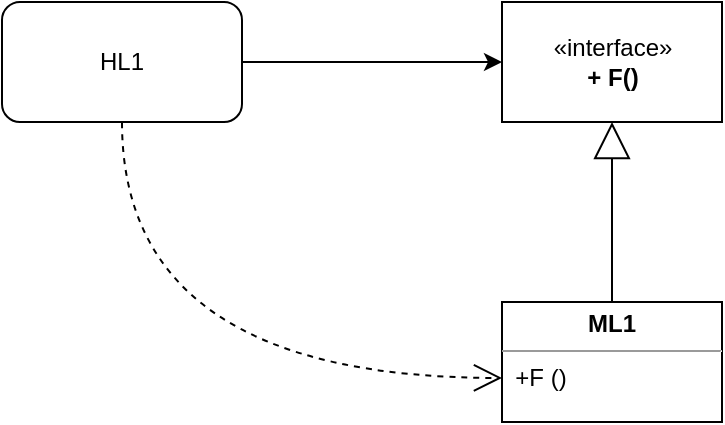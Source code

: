 <mxfile version="13.0.9" pages="8">
    <diagram id="6hGFLwfOUW9BJ-s0fimq" name="Ioc">
        <mxGraphModel dx="1113" dy="680" grid="1" gridSize="10" guides="1" tooltips="1" connect="1" arrows="1" fold="1" page="1" pageScale="1" pageWidth="827" pageHeight="1169" math="0" shadow="0">
            <root>
                <mxCell id="0"/>
                <mxCell id="1" parent="0"/>
                <mxCell id="7" style="edgeStyle=orthogonalEdgeStyle;rounded=0;orthogonalLoop=1;jettySize=auto;html=1;exitX=1;exitY=0.5;exitDx=0;exitDy=0;entryX=0;entryY=0.5;entryDx=0;entryDy=0;" parent="1" source="2" target="4" edge="1">
                    <mxGeometry relative="1" as="geometry"/>
                </mxCell>
                <mxCell id="2" value="HL1" style="rounded=1;whiteSpace=wrap;html=1;" parent="1" vertex="1">
                    <mxGeometry x="140" y="170" width="120" height="60" as="geometry"/>
                </mxCell>
                <mxCell id="4" value="«interface»&lt;br&gt;&lt;b&gt;+ F()&lt;/b&gt;" style="html=1;" parent="1" vertex="1">
                    <mxGeometry x="390" y="170" width="110" height="60" as="geometry"/>
                </mxCell>
                <mxCell id="6" value="&lt;p style=&quot;margin: 0px ; margin-top: 4px ; text-align: center&quot;&gt;&lt;b&gt;ML1&lt;/b&gt;&lt;/p&gt;&lt;hr size=&quot;1&quot;&gt;&lt;div style=&quot;height: 2px&quot;&gt;&amp;nbsp; +F ()&lt;/div&gt;&lt;div style=&quot;height: 2px&quot;&gt;&lt;br&gt;&lt;/div&gt;" style="verticalAlign=top;align=left;overflow=fill;fontSize=12;fontFamily=Helvetica;html=1;" parent="1" vertex="1">
                    <mxGeometry x="390" y="320" width="110" height="60" as="geometry"/>
                </mxCell>
                <mxCell id="9" value="&lt;br&gt;" style="endArrow=block;endSize=16;endFill=0;html=1;exitX=0.5;exitY=0;exitDx=0;exitDy=0;entryX=0.5;entryY=1;entryDx=0;entryDy=0;" parent="1" source="6" target="4" edge="1">
                    <mxGeometry width="160" relative="1" as="geometry">
                        <mxPoint x="440" y="370" as="sourcePoint"/>
                        <mxPoint x="600" y="370" as="targetPoint"/>
                    </mxGeometry>
                </mxCell>
                <mxCell id="11" value="&lt;br&gt;" style="endArrow=open;endSize=12;dashed=1;html=1;exitX=0.5;exitY=1;exitDx=0;exitDy=0;entryX=0;entryY=0.633;entryDx=0;entryDy=0;entryPerimeter=0;edgeStyle=orthogonalEdgeStyle;curved=1;" parent="1" source="2" target="6" edge="1">
                    <mxGeometry width="160" relative="1" as="geometry">
                        <mxPoint x="190" y="300" as="sourcePoint"/>
                        <mxPoint x="350" y="300" as="targetPoint"/>
                    </mxGeometry>
                </mxCell>
            </root>
        </mxGraphModel>
    </diagram>
    <diagram id="XlZbR-26w0sl2JYsu-Th" name="player">
        <mxGraphModel dx="1113" dy="680" grid="1" gridSize="10" guides="1" tooltips="1" connect="1" arrows="1" fold="1" page="1" pageScale="1" pageWidth="827" pageHeight="1169" math="0" shadow="0">
            <root>
                <mxCell id="Tekm3cs4Q2el1pSH9nlh-0"/>
                <mxCell id="Tekm3cs4Q2el1pSH9nlh-1" parent="Tekm3cs4Q2el1pSH9nlh-0"/>
                <mxCell id="Tekm3cs4Q2el1pSH9nlh-4" style="edgeStyle=orthogonalEdgeStyle;rounded=0;orthogonalLoop=1;jettySize=auto;html=1;exitX=1;exitY=0.5;exitDx=0;exitDy=0;entryX=0;entryY=0.5;entryDx=0;entryDy=0;" parent="Tekm3cs4Q2el1pSH9nlh-1" source="Tekm3cs4Q2el1pSH9nlh-2" target="Tekm3cs4Q2el1pSH9nlh-3" edge="1">
                    <mxGeometry relative="1" as="geometry"/>
                </mxCell>
                <mxCell id="Tekm3cs4Q2el1pSH9nlh-2" value="Player" style="rounded=1;whiteSpace=wrap;html=1;" parent="Tekm3cs4Q2el1pSH9nlh-1" vertex="1">
                    <mxGeometry x="100" y="130" width="120" height="60" as="geometry"/>
                </mxCell>
                <mxCell id="Tekm3cs4Q2el1pSH9nlh-3" value="RTeam" style="rounded=1;whiteSpace=wrap;html=1;" parent="Tekm3cs4Q2el1pSH9nlh-1" vertex="1">
                    <mxGeometry x="354" y="130" width="120" height="60" as="geometry"/>
                </mxCell>
                <mxCell id="Tekm3cs4Q2el1pSH9nlh-9" style="edgeStyle=orthogonalEdgeStyle;rounded=0;orthogonalLoop=1;jettySize=auto;html=1;exitX=1;exitY=0.5;exitDx=0;exitDy=0;entryX=0;entryY=0.5;entryDx=0;entryDy=0;" parent="Tekm3cs4Q2el1pSH9nlh-1" source="Tekm3cs4Q2el1pSH9nlh-5" target="Tekm3cs4Q2el1pSH9nlh-8" edge="1">
                    <mxGeometry relative="1" as="geometry"/>
                </mxCell>
                <mxCell id="Tekm3cs4Q2el1pSH9nlh-5" value="Player" style="rounded=1;whiteSpace=wrap;html=1;" parent="Tekm3cs4Q2el1pSH9nlh-1" vertex="1">
                    <mxGeometry x="100" y="310" width="120" height="60" as="geometry"/>
                </mxCell>
                <mxCell id="Tekm3cs4Q2el1pSH9nlh-8" value="&lt;p style=&quot;margin: 0px ; margin-top: 4px ; text-align: center&quot;&gt;&lt;b&gt;T&lt;/b&gt;&lt;b&gt;eamInfo&lt;/b&gt;&lt;/p&gt;&lt;hr size=&quot;1&quot;&gt;&lt;div style=&quot;height: 2px&quot;&gt;&lt;/div&gt;" style="verticalAlign=top;align=left;overflow=fill;fontSize=12;fontFamily=Helvetica;html=1;" parent="Tekm3cs4Q2el1pSH9nlh-1" vertex="1">
                    <mxGeometry x="344" y="310" width="140" height="60" as="geometry"/>
                </mxCell>
                <mxCell id="Tekm3cs4Q2el1pSH9nlh-11" value="Rocket" style="html=1;" parent="Tekm3cs4Q2el1pSH9nlh-1" vertex="1">
                    <mxGeometry x="270" y="450" width="110" height="50" as="geometry"/>
                </mxCell>
                <mxCell id="Tekm3cs4Q2el1pSH9nlh-12" value="Lakers" style="html=1;" parent="Tekm3cs4Q2el1pSH9nlh-1" vertex="1">
                    <mxGeometry x="450" y="450" width="110" height="50" as="geometry"/>
                </mxCell>
                <mxCell id="Tekm3cs4Q2el1pSH9nlh-13" value="Extends" style="endArrow=block;endSize=16;endFill=0;html=1;exitX=0.5;exitY=0;exitDx=0;exitDy=0;entryX=0.5;entryY=1;entryDx=0;entryDy=0;edgeStyle=orthogonalEdgeStyle;" parent="Tekm3cs4Q2el1pSH9nlh-1" source="Tekm3cs4Q2el1pSH9nlh-11" target="Tekm3cs4Q2el1pSH9nlh-8" edge="1">
                    <mxGeometry width="160" relative="1" as="geometry">
                        <mxPoint x="350" y="430" as="sourcePoint"/>
                        <mxPoint x="510" y="430" as="targetPoint"/>
                    </mxGeometry>
                </mxCell>
                <mxCell id="9OgDBNAvpKzc2n8tpitr-0" value="Extends" style="endArrow=block;endSize=16;endFill=0;html=1;exitX=0.5;exitY=0;exitDx=0;exitDy=0;entryX=0.5;entryY=1;entryDx=0;entryDy=0;edgeStyle=orthogonalEdgeStyle;" parent="Tekm3cs4Q2el1pSH9nlh-1" source="Tekm3cs4Q2el1pSH9nlh-12" target="Tekm3cs4Q2el1pSH9nlh-8" edge="1">
                    <mxGeometry width="160" relative="1" as="geometry">
                        <mxPoint x="230" y="590" as="sourcePoint"/>
                        <mxPoint x="390" y="590" as="targetPoint"/>
                    </mxGeometry>
                </mxCell>
            </root>
        </mxGraphModel>
    </diagram>
    <diagram id="jJBW3rMZyw9SdR8bWQaK" name="service">
        <mxGraphModel dx="1113" dy="680" grid="1" gridSize="10" guides="1" tooltips="1" connect="1" arrows="1" fold="1" page="1" pageScale="1" pageWidth="827" pageHeight="1169" math="0" shadow="0">
            <root>
                <mxCell id="RbjLE4WKcTHzCCK9BHCy-0"/>
                <mxCell id="RbjLE4WKcTHzCCK9BHCy-1" parent="RbjLE4WKcTHzCCK9BHCy-0"/>
                <mxCell id="wTTy54VgG1Qy07w-i0Gz-3" style="edgeStyle=orthogonalEdgeStyle;rounded=0;orthogonalLoop=1;jettySize=auto;html=1;exitX=1;exitY=0.5;exitDx=0;exitDy=0;entryX=0;entryY=0.5;entryDx=0;entryDy=0;" parent="RbjLE4WKcTHzCCK9BHCy-1" source="wTTy54VgG1Qy07w-i0Gz-0" target="wTTy54VgG1Qy07w-i0Gz-1" edge="1">
                    <mxGeometry relative="1" as="geometry"/>
                </mxCell>
                <mxCell id="wTTy54VgG1Qy07w-i0Gz-4" style="edgeStyle=orthogonalEdgeStyle;rounded=0;orthogonalLoop=1;jettySize=auto;html=1;exitX=1;exitY=0.5;exitDx=0;exitDy=0;entryX=0;entryY=0.5;entryDx=0;entryDy=0;" parent="RbjLE4WKcTHzCCK9BHCy-1" source="wTTy54VgG1Qy07w-i0Gz-0" target="wTTy54VgG1Qy07w-i0Gz-2" edge="1">
                    <mxGeometry relative="1" as="geometry"/>
                </mxCell>
                <mxCell id="wTTy54VgG1Qy07w-i0Gz-0" value="doSometing" style="html=1;" parent="RbjLE4WKcTHzCCK9BHCy-1" vertex="1">
                    <mxGeometry x="130" y="150" width="110" height="50" as="geometry"/>
                </mxCell>
                <mxCell id="wTTy54VgG1Qy07w-i0Gz-1" value="Router" style="html=1;" parent="RbjLE4WKcTHzCCK9BHCy-1" vertex="1">
                    <mxGeometry x="359" y="150" width="110" height="50" as="geometry"/>
                </mxCell>
                <mxCell id="wTTy54VgG1Qy07w-i0Gz-2" value="Services" style="html=1;" parent="RbjLE4WKcTHzCCK9BHCy-1" vertex="1">
                    <mxGeometry x="359" y="230" width="110" height="50" as="geometry"/>
                </mxCell>
            </root>
        </mxGraphModel>
    </diagram>
    <diagram id="qEEuM88O91CXtJJSBv6i" name="app">
        <mxGraphModel dx="1113" dy="680" grid="1" gridSize="10" guides="1" tooltips="1" connect="1" arrows="1" fold="1" page="1" pageScale="1" pageWidth="827" pageHeight="1169" math="0" shadow="0">
            <root>
                <mxCell id="S5njlU_6hBiRodCw6fiP-0"/>
                <mxCell id="S5njlU_6hBiRodCw6fiP-1" parent="S5njlU_6hBiRodCw6fiP-0"/>
                <mxCell id="S5njlU_6hBiRodCw6fiP-5" style="edgeStyle=orthogonalEdgeStyle;rounded=0;orthogonalLoop=1;jettySize=auto;html=1;exitX=1;exitY=0.5;exitDx=0;exitDy=0;entryX=0;entryY=0.5;entryDx=0;entryDy=0;" parent="S5njlU_6hBiRodCw6fiP-1" source="S5njlU_6hBiRodCw6fiP-2" target="S5njlU_6hBiRodCw6fiP-3" edge="1">
                    <mxGeometry relative="1" as="geometry"/>
                </mxCell>
                <mxCell id="S5njlU_6hBiRodCw6fiP-6" style="edgeStyle=orthogonalEdgeStyle;rounded=0;orthogonalLoop=1;jettySize=auto;html=1;exitX=1;exitY=0.5;exitDx=0;exitDy=0;entryX=0;entryY=0.5;entryDx=0;entryDy=0;" parent="S5njlU_6hBiRodCw6fiP-1" source="S5njlU_6hBiRodCw6fiP-2" target="S5njlU_6hBiRodCw6fiP-4" edge="1">
                    <mxGeometry relative="1" as="geometry"/>
                </mxCell>
                <mxCell id="S5njlU_6hBiRodCw6fiP-2" value="App" style="html=1;" parent="S5njlU_6hBiRodCw6fiP-1" vertex="1">
                    <mxGeometry x="150" y="150" width="110" height="50" as="geometry"/>
                </mxCell>
                <mxCell id="S5njlU_6hBiRodCw6fiP-3" value="Router" style="html=1;" parent="S5njlU_6hBiRodCw6fiP-1" vertex="1">
                    <mxGeometry x="359" y="150" width="110" height="50" as="geometry"/>
                </mxCell>
                <mxCell id="S5njlU_6hBiRodCw6fiP-4" value="Track" style="html=1;" parent="S5njlU_6hBiRodCw6fiP-1" vertex="1">
                    <mxGeometry x="359" y="230" width="110" height="50" as="geometry"/>
                </mxCell>
                <mxCell id="S5njlU_6hBiRodCw6fiP-10" style="edgeStyle=orthogonalEdgeStyle;rounded=0;orthogonalLoop=1;jettySize=auto;html=1;exitX=1;exitY=0.5;exitDx=0;exitDy=0;entryX=0;entryY=0.5;entryDx=0;entryDy=0;" parent="S5njlU_6hBiRodCw6fiP-1" source="S5njlU_6hBiRodCw6fiP-8" target="S5njlU_6hBiRodCw6fiP-9" edge="1">
                    <mxGeometry relative="1" as="geometry"/>
                </mxCell>
                <mxCell id="S5njlU_6hBiRodCw6fiP-8" value="&lt;p style=&quot;margin: 0px ; margin-top: 4px ; text-align: center&quot;&gt;&lt;b&gt;App&lt;/b&gt;&lt;/p&gt;&lt;hr size=&quot;1&quot;&gt;&lt;div style=&quot;height: 2px&quot;&gt;&amp;nbsp; Constructor()&lt;/div&gt;" style="verticalAlign=top;align=left;overflow=fill;fontSize=12;fontFamily=Helvetica;html=1;" parent="S5njlU_6hBiRodCw6fiP-1" vertex="1">
                    <mxGeometry x="140" y="380" width="140" height="60" as="geometry"/>
                </mxCell>
                <mxCell id="S5njlU_6hBiRodCw6fiP-13" style="edgeStyle=orthogonalEdgeStyle;rounded=0;orthogonalLoop=1;jettySize=auto;html=1;exitX=0.5;exitY=1;exitDx=0;exitDy=0;" parent="S5njlU_6hBiRodCw6fiP-1" source="S5njlU_6hBiRodCw6fiP-9" target="S5njlU_6hBiRodCw6fiP-11" edge="1">
                    <mxGeometry relative="1" as="geometry"/>
                </mxCell>
                <mxCell id="S5njlU_6hBiRodCw6fiP-14" style="edgeStyle=orthogonalEdgeStyle;rounded=0;orthogonalLoop=1;jettySize=auto;html=1;exitX=0.5;exitY=1;exitDx=0;exitDy=0;entryX=0.5;entryY=0;entryDx=0;entryDy=0;" parent="S5njlU_6hBiRodCw6fiP-1" source="S5njlU_6hBiRodCw6fiP-9" target="S5njlU_6hBiRodCw6fiP-12" edge="1">
                    <mxGeometry relative="1" as="geometry"/>
                </mxCell>
                <mxCell id="S5njlU_6hBiRodCw6fiP-9" value="«interface»&lt;br&gt;&lt;b&gt;Constructor&lt;/b&gt;" style="html=1;" parent="S5njlU_6hBiRodCw6fiP-1" vertex="1">
                    <mxGeometry x="400" y="385" width="110" height="50" as="geometry"/>
                </mxCell>
                <mxCell id="S5njlU_6hBiRodCw6fiP-11" value="Router" style="html=1;" parent="S5njlU_6hBiRodCw6fiP-1" vertex="1">
                    <mxGeometry x="320" y="510" width="110" height="50" as="geometry"/>
                </mxCell>
                <mxCell id="S5njlU_6hBiRodCw6fiP-12" value="Track" style="html=1;" parent="S5njlU_6hBiRodCw6fiP-1" vertex="1">
                    <mxGeometry x="490" y="510" width="110" height="50" as="geometry"/>
                </mxCell>
                <mxCell id="S5njlU_6hBiRodCw6fiP-15" style="edgeStyle=orthogonalEdgeStyle;rounded=0;orthogonalLoop=1;jettySize=auto;html=1;exitX=1;exitY=0.5;exitDx=0;exitDy=0;entryX=0;entryY=0.5;entryDx=0;entryDy=0;" parent="S5njlU_6hBiRodCw6fiP-1" source="S5njlU_6hBiRodCw6fiP-16" target="S5njlU_6hBiRodCw6fiP-19" edge="1">
                    <mxGeometry relative="1" as="geometry"/>
                </mxCell>
                <mxCell id="S5njlU_6hBiRodCw6fiP-16" value="&lt;p style=&quot;margin: 0px ; margin-top: 4px ; text-align: center&quot;&gt;&lt;b&gt;App&lt;/b&gt;&lt;/p&gt;&lt;hr size=&quot;1&quot;&gt;&lt;div style=&quot;height: 2px&quot;&gt;&amp;nbsp; Constructor()&lt;/div&gt;" style="verticalAlign=top;align=left;overflow=fill;fontSize=12;fontFamily=Helvetica;html=1;" parent="S5njlU_6hBiRodCw6fiP-1" vertex="1">
                    <mxGeometry x="130" y="660" width="140" height="60" as="geometry"/>
                </mxCell>
                <mxCell id="S5njlU_6hBiRodCw6fiP-19" value="«interface»&lt;br&gt;&lt;b&gt;InitModule&lt;/b&gt;" style="html=1;" parent="S5njlU_6hBiRodCw6fiP-1" vertex="1">
                    <mxGeometry x="390" y="665" width="110" height="50" as="geometry"/>
                </mxCell>
                <mxCell id="S5njlU_6hBiRodCw6fiP-20" value="Router" style="html=1;" parent="S5njlU_6hBiRodCw6fiP-1" vertex="1">
                    <mxGeometry x="310" y="790" width="110" height="50" as="geometry"/>
                </mxCell>
                <mxCell id="S5njlU_6hBiRodCw6fiP-21" value="Track" style="html=1;" parent="S5njlU_6hBiRodCw6fiP-1" vertex="1">
                    <mxGeometry x="480" y="790" width="110" height="50" as="geometry"/>
                </mxCell>
                <mxCell id="S5njlU_6hBiRodCw6fiP-22" value="Extends" style="endArrow=block;endSize=16;endFill=0;html=1;entryX=0.5;entryY=1;entryDx=0;entryDy=0;exitX=0.5;exitY=0;exitDx=0;exitDy=0;edgeStyle=orthogonalEdgeStyle;" parent="S5njlU_6hBiRodCw6fiP-1" source="S5njlU_6hBiRodCw6fiP-20" target="S5njlU_6hBiRodCw6fiP-19" edge="1">
                    <mxGeometry width="160" relative="1" as="geometry">
                        <mxPoint x="290" y="750" as="sourcePoint"/>
                        <mxPoint x="450" y="750" as="targetPoint"/>
                    </mxGeometry>
                </mxCell>
                <mxCell id="S5njlU_6hBiRodCw6fiP-23" value="Extends" style="endArrow=block;endSize=16;endFill=0;html=1;exitX=0.5;exitY=0;exitDx=0;exitDy=0;entryX=0.5;entryY=1;entryDx=0;entryDy=0;edgeStyle=orthogonalEdgeStyle;" parent="S5njlU_6hBiRodCw6fiP-1" source="S5njlU_6hBiRodCw6fiP-21" target="S5njlU_6hBiRodCw6fiP-19" edge="1">
                    <mxGeometry width="160" relative="1" as="geometry">
                        <mxPoint x="520" y="740" as="sourcePoint"/>
                        <mxPoint x="680" y="740" as="targetPoint"/>
                    </mxGeometry>
                </mxCell>
                <mxCell id="S5njlU_6hBiRodCw6fiP-24" value="Use" style="endArrow=open;endSize=12;dashed=1;html=1;exitX=0.5;exitY=1;exitDx=0;exitDy=0;entryX=0;entryY=0.5;entryDx=0;entryDy=0;" parent="S5njlU_6hBiRodCw6fiP-1" source="S5njlU_6hBiRodCw6fiP-16" target="S5njlU_6hBiRodCw6fiP-20" edge="1">
                    <mxGeometry x="0.167" y="-52" width="160" relative="1" as="geometry">
                        <mxPoint x="200" y="770" as="sourcePoint"/>
                        <mxPoint x="360" y="770" as="targetPoint"/>
                        <Array as="points">
                            <mxPoint x="200" y="815"/>
                        </Array>
                        <mxPoint as="offset"/>
                    </mxGeometry>
                </mxCell>
                <mxCell id="S5njlU_6hBiRodCw6fiP-25" value="Use" style="endArrow=open;endSize=12;dashed=1;html=1;exitX=0.5;exitY=1;exitDx=0;exitDy=0;entryX=0.5;entryY=1;entryDx=0;entryDy=0;" parent="S5njlU_6hBiRodCw6fiP-1" source="S5njlU_6hBiRodCw6fiP-16" target="S5njlU_6hBiRodCw6fiP-21" edge="1">
                    <mxGeometry width="160" relative="1" as="geometry">
                        <mxPoint x="330" y="670" as="sourcePoint"/>
                        <mxPoint x="490" y="670" as="targetPoint"/>
                        <Array as="points">
                            <mxPoint x="200" y="900"/>
                            <mxPoint x="535" y="900"/>
                        </Array>
                    </mxGeometry>
                </mxCell>
            </root>
        </mxGraphModel>
    </diagram>
    <diagram id="1LmLIJUhuejfu-_gaaWe" name="marry">
        <mxGraphModel dx="1113" dy="680" grid="1" gridSize="10" guides="1" tooltips="1" connect="1" arrows="1" fold="1" page="1" pageScale="1" pageWidth="827" pageHeight="1169" math="0" shadow="0">
            <root>
                <mxCell id="ySkKymxTD25PCOloI6VE-0"/>
                <mxCell id="ySkKymxTD25PCOloI6VE-1" parent="ySkKymxTD25PCOloI6VE-0"/>
                <mxCell id="ySkKymxTD25PCOloI6VE-2" value="Marry" style="swimlane;fontStyle=1;align=center;verticalAlign=top;childLayout=stackLayout;horizontal=1;startSize=26;horizontalStack=0;resizeParent=1;resizeParentMax=0;resizeLast=0;collapsible=1;marginBottom=0;" parent="ySkKymxTD25PCOloI6VE-1" vertex="1">
                    <mxGeometry x="110" y="140" width="160" height="110" as="geometry"/>
                </mxCell>
                <mxCell id="ySkKymxTD25PCOloI6VE-3" value="+ currentState: State" style="text;strokeColor=none;fillColor=none;align=left;verticalAlign=top;spacingLeft=4;spacingRight=4;overflow=hidden;rotatable=0;points=[[0,0.5],[1,0.5]];portConstraint=eastwest;" parent="ySkKymxTD25PCOloI6VE-2" vertex="1">
                    <mxGeometry y="26" width="160" height="26" as="geometry"/>
                </mxCell>
                <mxCell id="ySkKymxTD25PCOloI6VE-4" value="" style="line;strokeWidth=1;fillColor=none;align=left;verticalAlign=middle;spacingTop=-1;spacingLeft=3;spacingRight=3;rotatable=0;labelPosition=right;points=[];portConstraint=eastwest;" parent="ySkKymxTD25PCOloI6VE-2" vertex="1">
                    <mxGeometry y="52" width="160" height="8" as="geometry"/>
                </mxCell>
                <mxCell id="ySkKymxTD25PCOloI6VE-5" value="+ change(void): [State]&#10;+ go(void): void" style="text;strokeColor=none;fillColor=none;align=left;verticalAlign=top;spacingLeft=4;spacingRight=4;overflow=hidden;rotatable=0;points=[[0,0.5],[1,0.5]];portConstraint=eastwest;" parent="ySkKymxTD25PCOloI6VE-2" vertex="1">
                    <mxGeometry y="60" width="160" height="50" as="geometry"/>
                </mxCell>
            </root>
        </mxGraphModel>
    </diagram>
    <diagram id="eCIVLSh2ZU4Yxr7x192-" name="state-design-pattern">
        <mxGraphModel dx="1113" dy="680" grid="1" gridSize="10" guides="1" tooltips="1" connect="1" arrows="1" fold="1" page="1" pageScale="1" pageWidth="827" pageHeight="1169" math="0" shadow="0">
            <root>
                <mxCell id="xS7pBeLnPMMq9yoMIzEU-0"/>
                <mxCell id="xS7pBeLnPMMq9yoMIzEU-1" parent="xS7pBeLnPMMq9yoMIzEU-0"/>
                <mxCell id="xS7pBeLnPMMq9yoMIzEU-2" value="&lt;p style=&quot;margin: 0px ; margin-top: 4px ; text-align: center&quot;&gt;&lt;b&gt;Context&lt;/b&gt;&lt;/p&gt;&lt;hr size=&quot;1&quot;&gt;&lt;div style=&quot;height: 2px&quot;&gt;&lt;/div&gt;&lt;hr size=&quot;1&quot;&gt;&lt;div style=&quot;height: 2px&quot;&gt;&amp;nbsp; &amp;nbsp;+ Request()&lt;/div&gt;" style="verticalAlign=top;align=left;overflow=fill;fontSize=12;fontFamily=Helvetica;html=1;" parent="xS7pBeLnPMMq9yoMIzEU-1" vertex="1">
                    <mxGeometry x="180" y="195" width="90" height="60" as="geometry"/>
                </mxCell>
                <mxCell id="xS7pBeLnPMMq9yoMIzEU-3" value="&lt;p style=&quot;margin: 0px ; margin-top: 4px ; text-align: center&quot;&gt;&lt;b&gt;State&lt;/b&gt;&lt;/p&gt;&lt;hr size=&quot;1&quot;&gt;&lt;div style=&quot;height: 2px&quot;&gt;&lt;/div&gt;&lt;hr size=&quot;1&quot;&gt;&lt;div style=&quot;height: 2px&quot;&gt;&amp;nbsp; &amp;nbsp;+Handle()&lt;/div&gt;" style="verticalAlign=top;align=left;overflow=fill;fontSize=12;fontFamily=Helvetica;html=1;" parent="xS7pBeLnPMMq9yoMIzEU-1" vertex="1">
                    <mxGeometry x="460" y="190" width="100" height="70" as="geometry"/>
                </mxCell>
                <mxCell id="xS7pBeLnPMMq9yoMIzEU-7" value="1" style="endArrow=open;html=1;endSize=12;startArrow=diamondThin;startSize=14;startFill=0;edgeStyle=orthogonalEdgeStyle;align=left;verticalAlign=bottom;exitX=1;exitY=0.5;exitDx=0;exitDy=0;entryX=0;entryY=0.5;entryDx=0;entryDy=0;" parent="xS7pBeLnPMMq9yoMIzEU-1" source="xS7pBeLnPMMq9yoMIzEU-2" target="xS7pBeLnPMMq9yoMIzEU-3" edge="1">
                    <mxGeometry x="-1" y="3" relative="1" as="geometry">
                        <mxPoint x="290" y="350" as="sourcePoint"/>
                        <mxPoint x="450" y="350" as="targetPoint"/>
                    </mxGeometry>
                </mxCell>
                <mxCell id="xS7pBeLnPMMq9yoMIzEU-8" value="&lt;p style=&quot;margin: 0px ; margin-top: 4px ; text-align: center&quot;&gt;&lt;b&gt;StateA&lt;/b&gt;&lt;/p&gt;&lt;hr size=&quot;1&quot;&gt;&lt;div style=&quot;height: 2px&quot;&gt;&lt;/div&gt;&lt;hr size=&quot;1&quot;&gt;&lt;div style=&quot;height: 2px&quot;&gt;&amp;nbsp; &amp;nbsp;+Handle()&lt;/div&gt;" style="verticalAlign=top;align=left;overflow=fill;fontSize=12;fontFamily=Helvetica;html=1;" parent="xS7pBeLnPMMq9yoMIzEU-1" vertex="1">
                    <mxGeometry x="330" y="330" width="100" height="70" as="geometry"/>
                </mxCell>
                <mxCell id="xS7pBeLnPMMq9yoMIzEU-9" value="&lt;p style=&quot;margin: 0px ; margin-top: 4px ; text-align: center&quot;&gt;&lt;b&gt;StateB&lt;/b&gt;&lt;/p&gt;&lt;hr size=&quot;1&quot;&gt;&lt;div style=&quot;height: 2px&quot;&gt;&lt;/div&gt;&lt;hr size=&quot;1&quot;&gt;&lt;div style=&quot;height: 2px&quot;&gt;&amp;nbsp; &amp;nbsp;+Handle()&lt;/div&gt;" style="verticalAlign=top;align=left;overflow=fill;fontSize=12;fontFamily=Helvetica;html=1;" parent="xS7pBeLnPMMq9yoMIzEU-1" vertex="1">
                    <mxGeometry x="460" y="330" width="100" height="70" as="geometry"/>
                </mxCell>
                <mxCell id="xS7pBeLnPMMq9yoMIzEU-10" value="&lt;p style=&quot;margin: 0px ; margin-top: 4px ; text-align: center&quot;&gt;&lt;b&gt;StateC&lt;/b&gt;&lt;/p&gt;&lt;hr size=&quot;1&quot;&gt;&lt;div style=&quot;height: 2px&quot;&gt;&lt;/div&gt;&lt;hr size=&quot;1&quot;&gt;&lt;div style=&quot;height: 2px&quot;&gt;&amp;nbsp; &amp;nbsp;+Handle()&lt;/div&gt;" style="verticalAlign=top;align=left;overflow=fill;fontSize=12;fontFamily=Helvetica;html=1;" parent="xS7pBeLnPMMq9yoMIzEU-1" vertex="1">
                    <mxGeometry x="590" y="330" width="100" height="70" as="geometry"/>
                </mxCell>
                <mxCell id="xS7pBeLnPMMq9yoMIzEU-11" value="" style="endArrow=block;endSize=16;endFill=0;html=1;exitX=0.5;exitY=0;exitDx=0;exitDy=0;entryX=0.5;entryY=1;entryDx=0;entryDy=0;edgeStyle=orthogonalEdgeStyle;" parent="xS7pBeLnPMMq9yoMIzEU-1" source="xS7pBeLnPMMq9yoMIzEU-8" target="xS7pBeLnPMMq9yoMIzEU-3" edge="1">
                    <mxGeometry width="160" relative="1" as="geometry">
                        <mxPoint x="390" y="350" as="sourcePoint"/>
                        <mxPoint x="550" y="350" as="targetPoint"/>
                    </mxGeometry>
                </mxCell>
                <mxCell id="xS7pBeLnPMMq9yoMIzEU-12" value="" style="endArrow=block;endSize=16;endFill=0;html=1;exitX=0.5;exitY=0;exitDx=0;exitDy=0;entryX=0.5;entryY=1;entryDx=0;entryDy=0;edgeStyle=orthogonalEdgeStyle;" parent="xS7pBeLnPMMq9yoMIzEU-1" source="xS7pBeLnPMMq9yoMIzEU-9" target="xS7pBeLnPMMq9yoMIzEU-3" edge="1">
                    <mxGeometry width="160" relative="1" as="geometry">
                        <mxPoint x="430" y="480" as="sourcePoint"/>
                        <mxPoint x="510" y="260" as="targetPoint"/>
                    </mxGeometry>
                </mxCell>
                <mxCell id="xS7pBeLnPMMq9yoMIzEU-13" value="" style="endArrow=block;endSize=16;endFill=0;html=1;exitX=0.5;exitY=0;exitDx=0;exitDy=0;entryX=0.5;entryY=1;entryDx=0;entryDy=0;edgeStyle=orthogonalEdgeStyle;" parent="xS7pBeLnPMMq9yoMIzEU-1" source="xS7pBeLnPMMq9yoMIzEU-10" target="xS7pBeLnPMMq9yoMIzEU-3" edge="1">
                    <mxGeometry width="160" relative="1" as="geometry">
                        <mxPoint x="620" y="450" as="sourcePoint"/>
                        <mxPoint x="780" y="450" as="targetPoint"/>
                    </mxGeometry>
                </mxCell>
            </root>
        </mxGraphModel>
    </diagram>
    <diagram id="jSUTGLiUikj6tdawYtaq" name="light">
        <mxGraphModel dx="1113" dy="680" grid="1" gridSize="10" guides="1" tooltips="1" connect="1" arrows="1" fold="1" page="1" pageScale="1" pageWidth="827" pageHeight="1169" math="0" shadow="0">
            <root>
                <mxCell id="zFiOImzUpUaY1UCzak7P-0"/>
                <mxCell id="zFiOImzUpUaY1UCzak7P-1" parent="zFiOImzUpUaY1UCzak7P-0"/>
                <mxCell id="pxMzjvoZS1CHRivyFByB-1" value="&lt;p style=&quot;margin: 0px ; margin-top: 4px ; text-align: center&quot;&gt;&lt;b&gt;State&lt;/b&gt;&lt;/p&gt;&lt;hr size=&quot;1&quot;&gt;&lt;div style=&quot;height: 2px&quot;&gt;&lt;/div&gt;&lt;hr size=&quot;1&quot;&gt;&lt;div style=&quot;height: 2px&quot;&gt;&amp;nbsp; &amp;nbsp;+ pressed()&lt;/div&gt;" style="verticalAlign=top;align=left;overflow=fill;fontSize=12;fontFamily=Helvetica;html=1;" vertex="1" parent="zFiOImzUpUaY1UCzak7P-1">
                    <mxGeometry x="500" y="195" width="100" height="72" as="geometry"/>
                </mxCell>
                <mxCell id="pxMzjvoZS1CHRivyFByB-3" value="&lt;p style=&quot;margin: 0px ; margin-top: 4px ; text-align: center&quot;&gt;&lt;b&gt;strongLight&lt;/b&gt;&lt;/p&gt;&lt;hr size=&quot;1&quot;&gt;&lt;div style=&quot;height: 2px&quot;&gt;&lt;/div&gt;&lt;hr size=&quot;1&quot;&gt;&lt;div style=&quot;height: 2px&quot;&gt;&amp;nbsp; + pressed()&amp;nbsp;&lt;/div&gt;" style="verticalAlign=top;align=left;overflow=fill;fontSize=12;fontFamily=Helvetica;html=1;" vertex="1" parent="zFiOImzUpUaY1UCzak7P-1">
                    <mxGeometry x="370" y="340" width="100" height="70" as="geometry"/>
                </mxCell>
                <mxCell id="pxMzjvoZS1CHRivyFByB-4" value="&lt;p style=&quot;margin: 0px ; margin-top: 4px ; text-align: center&quot;&gt;&lt;b&gt;offLight&lt;/b&gt;&lt;/p&gt;&lt;hr size=&quot;1&quot;&gt;&lt;div style=&quot;height: 2px&quot;&gt;&lt;/div&gt;&lt;hr size=&quot;1&quot;&gt;&lt;div style=&quot;height: 2px&quot;&gt;&amp;nbsp; &amp;nbsp;+ pressed()&lt;/div&gt;" style="verticalAlign=top;align=left;overflow=fill;fontSize=12;fontFamily=Helvetica;html=1;" vertex="1" parent="zFiOImzUpUaY1UCzak7P-1">
                    <mxGeometry x="500" y="340" width="100" height="70" as="geometry"/>
                </mxCell>
                <mxCell id="pxMzjvoZS1CHRivyFByB-5" value="&lt;p style=&quot;margin: 0px ; margin-top: 4px ; text-align: center&quot;&gt;&lt;b&gt;weakLight&lt;/b&gt;&lt;/p&gt;&lt;hr size=&quot;1&quot;&gt;&lt;div style=&quot;height: 2px&quot;&gt;&lt;/div&gt;&lt;hr size=&quot;1&quot;&gt;&lt;div style=&quot;height: 2px&quot;&gt;&amp;nbsp; &amp;nbsp;+ pressed&lt;/div&gt;" style="verticalAlign=top;align=left;overflow=fill;fontSize=12;fontFamily=Helvetica;html=1;" vertex="1" parent="zFiOImzUpUaY1UCzak7P-1">
                    <mxGeometry x="630" y="340" width="100" height="70" as="geometry"/>
                </mxCell>
                <mxCell id="pxMzjvoZS1CHRivyFByB-6" value="" style="endArrow=block;endSize=16;endFill=0;html=1;exitX=0.5;exitY=0;exitDx=0;exitDy=0;entryX=0.5;entryY=1;entryDx=0;entryDy=0;edgeStyle=orthogonalEdgeStyle;" edge="1" source="pxMzjvoZS1CHRivyFByB-3" target="pxMzjvoZS1CHRivyFByB-1" parent="zFiOImzUpUaY1UCzak7P-1">
                    <mxGeometry width="160" relative="1" as="geometry">
                        <mxPoint x="430" y="360" as="sourcePoint"/>
                        <mxPoint x="590" y="360" as="targetPoint"/>
                    </mxGeometry>
                </mxCell>
                <mxCell id="pxMzjvoZS1CHRivyFByB-7" value="" style="endArrow=block;endSize=16;endFill=0;html=1;exitX=0.5;exitY=0;exitDx=0;exitDy=0;entryX=0.5;entryY=1;entryDx=0;entryDy=0;edgeStyle=orthogonalEdgeStyle;" edge="1" source="pxMzjvoZS1CHRivyFByB-4" target="pxMzjvoZS1CHRivyFByB-1" parent="zFiOImzUpUaY1UCzak7P-1">
                    <mxGeometry width="160" relative="1" as="geometry">
                        <mxPoint x="470" y="490" as="sourcePoint"/>
                        <mxPoint x="550" y="270" as="targetPoint"/>
                    </mxGeometry>
                </mxCell>
                <mxCell id="pxMzjvoZS1CHRivyFByB-8" value="" style="endArrow=block;endSize=16;endFill=0;html=1;exitX=0.5;exitY=0;exitDx=0;exitDy=0;entryX=0.5;entryY=1;entryDx=0;entryDy=0;edgeStyle=orthogonalEdgeStyle;" edge="1" source="pxMzjvoZS1CHRivyFByB-5" target="pxMzjvoZS1CHRivyFByB-1" parent="zFiOImzUpUaY1UCzak7P-1">
                    <mxGeometry width="160" relative="1" as="geometry">
                        <mxPoint x="660" y="460" as="sourcePoint"/>
                        <mxPoint x="820" y="460" as="targetPoint"/>
                    </mxGeometry>
                </mxCell>
                <mxCell id="pxMzjvoZS1CHRivyFByB-9" value="Light" style="swimlane;fontStyle=1;align=center;verticalAlign=top;childLayout=stackLayout;horizontal=1;startSize=26;horizontalStack=0;resizeParent=1;resizeParentMax=0;resizeLast=0;collapsible=1;marginBottom=0;" vertex="1" parent="zFiOImzUpUaY1UCzak7P-1">
                    <mxGeometry x="180" y="192" width="160" height="86" as="geometry"/>
                </mxCell>
                <mxCell id="pxMzjvoZS1CHRivyFByB-10" value="- currentState: State" style="text;strokeColor=none;fillColor=none;align=left;verticalAlign=top;spacingLeft=4;spacingRight=4;overflow=hidden;rotatable=0;points=[[0,0.5],[1,0.5]];portConstraint=eastwest;" vertex="1" parent="pxMzjvoZS1CHRivyFByB-9">
                    <mxGeometry y="26" width="160" height="26" as="geometry"/>
                </mxCell>
                <mxCell id="pxMzjvoZS1CHRivyFByB-11" value="" style="line;strokeWidth=1;fillColor=none;align=left;verticalAlign=middle;spacingTop=-1;spacingLeft=3;spacingRight=3;rotatable=0;labelPosition=right;points=[];portConstraint=eastwest;" vertex="1" parent="pxMzjvoZS1CHRivyFByB-9">
                    <mxGeometry y="52" width="160" height="8" as="geometry"/>
                </mxCell>
                <mxCell id="pxMzjvoZS1CHRivyFByB-12" value="+ pressed(void): void" style="text;strokeColor=none;fillColor=none;align=left;verticalAlign=top;spacingLeft=4;spacingRight=4;overflow=hidden;rotatable=0;points=[[0,0.5],[1,0.5]];portConstraint=eastwest;" vertex="1" parent="pxMzjvoZS1CHRivyFByB-9">
                    <mxGeometry y="60" width="160" height="26" as="geometry"/>
                </mxCell>
                <mxCell id="kh_Or6nzSf8YAs-Bt0R8-0" value="1" style="endArrow=open;html=1;endSize=12;startArrow=diamondThin;startSize=14;startFill=0;edgeStyle=orthogonalEdgeStyle;align=left;verticalAlign=bottom;exitX=1;exitY=0.5;exitDx=0;exitDy=0;entryX=0;entryY=0.5;entryDx=0;entryDy=0;" edge="1" parent="zFiOImzUpUaY1UCzak7P-1" source="pxMzjvoZS1CHRivyFByB-10" target="pxMzjvoZS1CHRivyFByB-1">
                    <mxGeometry x="-1" y="3" relative="1" as="geometry">
                        <mxPoint x="170" y="450" as="sourcePoint"/>
                        <mxPoint x="360" y="450" as="targetPoint"/>
                    </mxGeometry>
                </mxCell>
                <mxCell id="kh_Or6nzSf8YAs-Bt0R8-1" value="&lt;p style=&quot;margin: 0px ; margin-top: 4px ; text-align: center&quot;&gt;&lt;b&gt;Light&lt;/b&gt;&lt;/p&gt;&lt;hr size=&quot;1&quot;&gt;&lt;p style=&quot;margin: 0px ; margin-left: 4px&quot;&gt;&amp;nbsp;- state: string&lt;/p&gt;&lt;hr size=&quot;1&quot;&gt;&lt;p style=&quot;margin: 0px ; margin-left: 4px&quot;&gt;+ pressed(): void&lt;/p&gt;" style="verticalAlign=top;align=left;overflow=fill;fontSize=12;fontFamily=Helvetica;html=1;" vertex="1" parent="zFiOImzUpUaY1UCzak7P-1">
                    <mxGeometry x="180" y="30" width="160" height="90" as="geometry"/>
                </mxCell>
                <mxCell id="kh_Or6nzSf8YAs-Bt0R8-8" style="edgeStyle=none;rounded=0;orthogonalLoop=1;jettySize=auto;html=1;exitX=0.5;exitY=1;exitDx=0;exitDy=0;entryX=0;entryY=0.5;entryDx=0;entryDy=0;" edge="1" parent="zFiOImzUpUaY1UCzak7P-1" source="kh_Or6nzSf8YAs-Bt0R8-2" target="kh_Or6nzSf8YAs-Bt0R8-3">
                    <mxGeometry relative="1" as="geometry"/>
                </mxCell>
                <mxCell id="kh_Or6nzSf8YAs-Bt0R8-9" value="pressed" style="edgeLabel;html=1;align=center;verticalAlign=middle;resizable=0;points=[];" vertex="1" connectable="0" parent="kh_Or6nzSf8YAs-Bt0R8-8">
                    <mxGeometry x="-0.228" y="-4" relative="1" as="geometry">
                        <mxPoint as="offset"/>
                    </mxGeometry>
                </mxCell>
                <mxCell id="kh_Or6nzSf8YAs-Bt0R8-2" value="strongLight" style="html=1;" vertex="1" parent="zFiOImzUpUaY1UCzak7P-1">
                    <mxGeometry x="205" y="560" width="110" height="50" as="geometry"/>
                </mxCell>
                <mxCell id="kh_Or6nzSf8YAs-Bt0R8-5" style="rounded=0;orthogonalLoop=1;jettySize=auto;html=1;exitX=1;exitY=0;exitDx=0;exitDy=0;entryX=0;entryY=1;entryDx=0;entryDy=0;" edge="1" parent="zFiOImzUpUaY1UCzak7P-1" source="kh_Or6nzSf8YAs-Bt0R8-3" target="kh_Or6nzSf8YAs-Bt0R8-4">
                    <mxGeometry relative="1" as="geometry"/>
                </mxCell>
                <mxCell id="kh_Or6nzSf8YAs-Bt0R8-6" value="pressed" style="edgeLabel;html=1;align=center;verticalAlign=middle;resizable=0;points=[];" vertex="1" connectable="0" parent="kh_Or6nzSf8YAs-Bt0R8-5">
                    <mxGeometry x="0.053" relative="1" as="geometry">
                        <mxPoint as="offset"/>
                    </mxGeometry>
                </mxCell>
                <mxCell id="kh_Or6nzSf8YAs-Bt0R8-3" value="offLight" style="html=1;" vertex="1" parent="zFiOImzUpUaY1UCzak7P-1">
                    <mxGeometry x="360" y="690" width="110" height="50" as="geometry"/>
                </mxCell>
                <mxCell id="kh_Or6nzSf8YAs-Bt0R8-7" value="pressed" style="edgeStyle=none;rounded=0;orthogonalLoop=1;jettySize=auto;html=1;exitX=0;exitY=0.5;exitDx=0;exitDy=0;entryX=1;entryY=0.5;entryDx=0;entryDy=0;" edge="1" parent="zFiOImzUpUaY1UCzak7P-1" source="kh_Or6nzSf8YAs-Bt0R8-4" target="kh_Or6nzSf8YAs-Bt0R8-2">
                    <mxGeometry relative="1" as="geometry"/>
                </mxCell>
                <mxCell id="kh_Or6nzSf8YAs-Bt0R8-4" value="weakLight" style="html=1;" vertex="1" parent="zFiOImzUpUaY1UCzak7P-1">
                    <mxGeometry x="540" y="560" width="110" height="50" as="geometry"/>
                </mxCell>
            </root>
        </mxGraphModel>
    </diagram>
    <diagram id="ndlVNlnYzAnFZhVpyLkC" name="upload">
        <mxGraphModel dx="1113" dy="680" grid="1" gridSize="10" guides="1" tooltips="1" connect="1" arrows="1" fold="1" page="1" pageScale="1" pageWidth="827" pageHeight="1169" math="0" shadow="0">
            <root>
                <mxCell id="R4_8nIJAOLtYwW_4NkxT-0"/>
                <mxCell id="R4_8nIJAOLtYwW_4NkxT-1" parent="R4_8nIJAOLtYwW_4NkxT-0"/>
                <mxCell id="R4_8nIJAOLtYwW_4NkxT-8" style="edgeStyle=none;rounded=0;orthogonalLoop=1;jettySize=auto;html=1;exitX=1;exitY=0.5;exitDx=0;exitDy=0;entryX=0;entryY=0.5;entryDx=0;entryDy=0;" edge="1" parent="R4_8nIJAOLtYwW_4NkxT-1" source="R4_8nIJAOLtYwW_4NkxT-2" target="R4_8nIJAOLtYwW_4NkxT-3">
                    <mxGeometry relative="1" as="geometry"/>
                </mxCell>
                <mxCell id="R4_8nIJAOLtYwW_4NkxT-2" value="Waiting" style="html=1;" vertex="1" parent="R4_8nIJAOLtYwW_4NkxT-1">
                    <mxGeometry x="140" y="140" width="110" height="50" as="geometry"/>
                </mxCell>
                <mxCell id="R4_8nIJAOLtYwW_4NkxT-10" value="pause" style="edgeStyle=none;rounded=0;orthogonalLoop=1;jettySize=auto;html=1;exitX=0.25;exitY=1;exitDx=0;exitDy=0;entryX=0.25;entryY=0;entryDx=0;entryDy=0;" edge="1" parent="R4_8nIJAOLtYwW_4NkxT-1" source="R4_8nIJAOLtYwW_4NkxT-3" target="R4_8nIJAOLtYwW_4NkxT-4">
                    <mxGeometry relative="1" as="geometry"/>
                </mxCell>
                <mxCell id="R4_8nIJAOLtYwW_4NkxT-12" style="edgeStyle=none;rounded=0;orthogonalLoop=1;jettySize=auto;html=1;exitX=1;exitY=0.5;exitDx=0;exitDy=0;" edge="1" parent="R4_8nIJAOLtYwW_4NkxT-1" source="R4_8nIJAOLtYwW_4NkxT-3" target="R4_8nIJAOLtYwW_4NkxT-7">
                    <mxGeometry relative="1" as="geometry"/>
                </mxCell>
                <mxCell id="R4_8nIJAOLtYwW_4NkxT-18" value="upload" style="edgeStyle=none;rounded=0;orthogonalLoop=1;jettySize=auto;html=1;exitX=1;exitY=0.5;exitDx=0;exitDy=0;entryX=0;entryY=0.75;entryDx=0;entryDy=0;" edge="1" parent="R4_8nIJAOLtYwW_4NkxT-1" source="R4_8nIJAOLtYwW_4NkxT-3" target="R4_8nIJAOLtYwW_4NkxT-6">
                    <mxGeometry relative="1" as="geometry"/>
                </mxCell>
                <mxCell id="R4_8nIJAOLtYwW_4NkxT-3" value="Uploading" style="html=1;" vertex="1" parent="R4_8nIJAOLtYwW_4NkxT-1">
                    <mxGeometry x="359" y="140" width="110" height="50" as="geometry"/>
                </mxCell>
                <mxCell id="R4_8nIJAOLtYwW_4NkxT-11" value="start" style="edgeStyle=none;rounded=0;orthogonalLoop=1;jettySize=auto;html=1;exitX=0.75;exitY=0;exitDx=0;exitDy=0;entryX=0.75;entryY=1;entryDx=0;entryDy=0;" edge="1" parent="R4_8nIJAOLtYwW_4NkxT-1" source="R4_8nIJAOLtYwW_4NkxT-4" target="R4_8nIJAOLtYwW_4NkxT-3">
                    <mxGeometry relative="1" as="geometry"/>
                </mxCell>
                <mxCell id="R4_8nIJAOLtYwW_4NkxT-14" style="edgeStyle=none;rounded=0;orthogonalLoop=1;jettySize=auto;html=1;exitX=0;exitY=0.5;exitDx=0;exitDy=0;entryX=0.5;entryY=1;entryDx=0;entryDy=0;" edge="1" parent="R4_8nIJAOLtYwW_4NkxT-1" source="R4_8nIJAOLtYwW_4NkxT-4" target="R4_8nIJAOLtYwW_4NkxT-2">
                    <mxGeometry relative="1" as="geometry"/>
                </mxCell>
                <mxCell id="R4_8nIJAOLtYwW_4NkxT-4" value="Pause" style="html=1;" vertex="1" parent="R4_8nIJAOLtYwW_4NkxT-1">
                    <mxGeometry x="359" y="270" width="110" height="50" as="geometry"/>
                </mxCell>
                <mxCell id="R4_8nIJAOLtYwW_4NkxT-19" style="edgeStyle=none;rounded=0;orthogonalLoop=1;jettySize=auto;html=1;exitX=0.5;exitY=1;exitDx=0;exitDy=0;entryX=0.5;entryY=1;entryDx=0;entryDy=0;" edge="1" parent="R4_8nIJAOLtYwW_4NkxT-1" source="R4_8nIJAOLtYwW_4NkxT-6" target="R4_8nIJAOLtYwW_4NkxT-2">
                    <mxGeometry relative="1" as="geometry">
                        <Array as="points">
                            <mxPoint x="595" y="370"/>
                            <mxPoint x="195" y="370"/>
                            <mxPoint x="195" y="280"/>
                        </Array>
                    </mxGeometry>
                </mxCell>
                <mxCell id="R4_8nIJAOLtYwW_4NkxT-20" value="delete" style="edgeLabel;html=1;align=center;verticalAlign=middle;resizable=0;points=[];" vertex="1" connectable="0" parent="R4_8nIJAOLtYwW_4NkxT-19">
                    <mxGeometry x="-0.115" y="1" relative="1" as="geometry">
                        <mxPoint x="-5" y="-11" as="offset"/>
                    </mxGeometry>
                </mxCell>
                <mxCell id="R4_8nIJAOLtYwW_4NkxT-6" value="Fail" style="html=1;" vertex="1" parent="R4_8nIJAOLtYwW_4NkxT-1">
                    <mxGeometry x="540" y="280" width="110" height="50" as="geometry"/>
                </mxCell>
                <mxCell id="R4_8nIJAOLtYwW_4NkxT-16" style="edgeStyle=none;rounded=0;orthogonalLoop=1;jettySize=auto;html=1;exitX=0.5;exitY=0;exitDx=0;exitDy=0;entryX=0.5;entryY=0;entryDx=0;entryDy=0;" edge="1" parent="R4_8nIJAOLtYwW_4NkxT-1" source="R4_8nIJAOLtYwW_4NkxT-7" target="R4_8nIJAOLtYwW_4NkxT-2">
                    <mxGeometry relative="1" as="geometry">
                        <Array as="points">
                            <mxPoint x="595" y="110"/>
                            <mxPoint x="195" y="110"/>
                        </Array>
                    </mxGeometry>
                </mxCell>
                <mxCell id="R4_8nIJAOLtYwW_4NkxT-7" value="Done" style="html=1;" vertex="1" parent="R4_8nIJAOLtYwW_4NkxT-1">
                    <mxGeometry x="540" y="140" width="110" height="50" as="geometry"/>
                </mxCell>
                <mxCell id="R4_8nIJAOLtYwW_4NkxT-9" value="start" style="text;html=1;align=center;verticalAlign=middle;resizable=0;points=[];autosize=1;" vertex="1" parent="R4_8nIJAOLtYwW_4NkxT-1">
                    <mxGeometry x="291" y="140" width="40" height="20" as="geometry"/>
                </mxCell>
                <mxCell id="R4_8nIJAOLtYwW_4NkxT-13" value="upload" style="text;html=1;align=center;verticalAlign=middle;resizable=0;points=[];autosize=1;" vertex="1" parent="R4_8nIJAOLtYwW_4NkxT-1">
                    <mxGeometry x="480" y="140" width="50" height="20" as="geometry"/>
                </mxCell>
                <mxCell id="R4_8nIJAOLtYwW_4NkxT-15" value="delete" style="text;html=1;align=center;verticalAlign=middle;resizable=0;points=[];autosize=1;" vertex="1" parent="R4_8nIJAOLtYwW_4NkxT-1">
                    <mxGeometry x="275" y="229" width="50" height="20" as="geometry"/>
                </mxCell>
                <mxCell id="R4_8nIJAOLtYwW_4NkxT-17" value="delete" style="text;html=1;align=center;verticalAlign=middle;resizable=0;points=[];autosize=1;" vertex="1" parent="R4_8nIJAOLtYwW_4NkxT-1">
                    <mxGeometry x="380" y="80" width="50" height="20" as="geometry"/>
                </mxCell>
            </root>
        </mxGraphModel>
    </diagram>
</mxfile>
